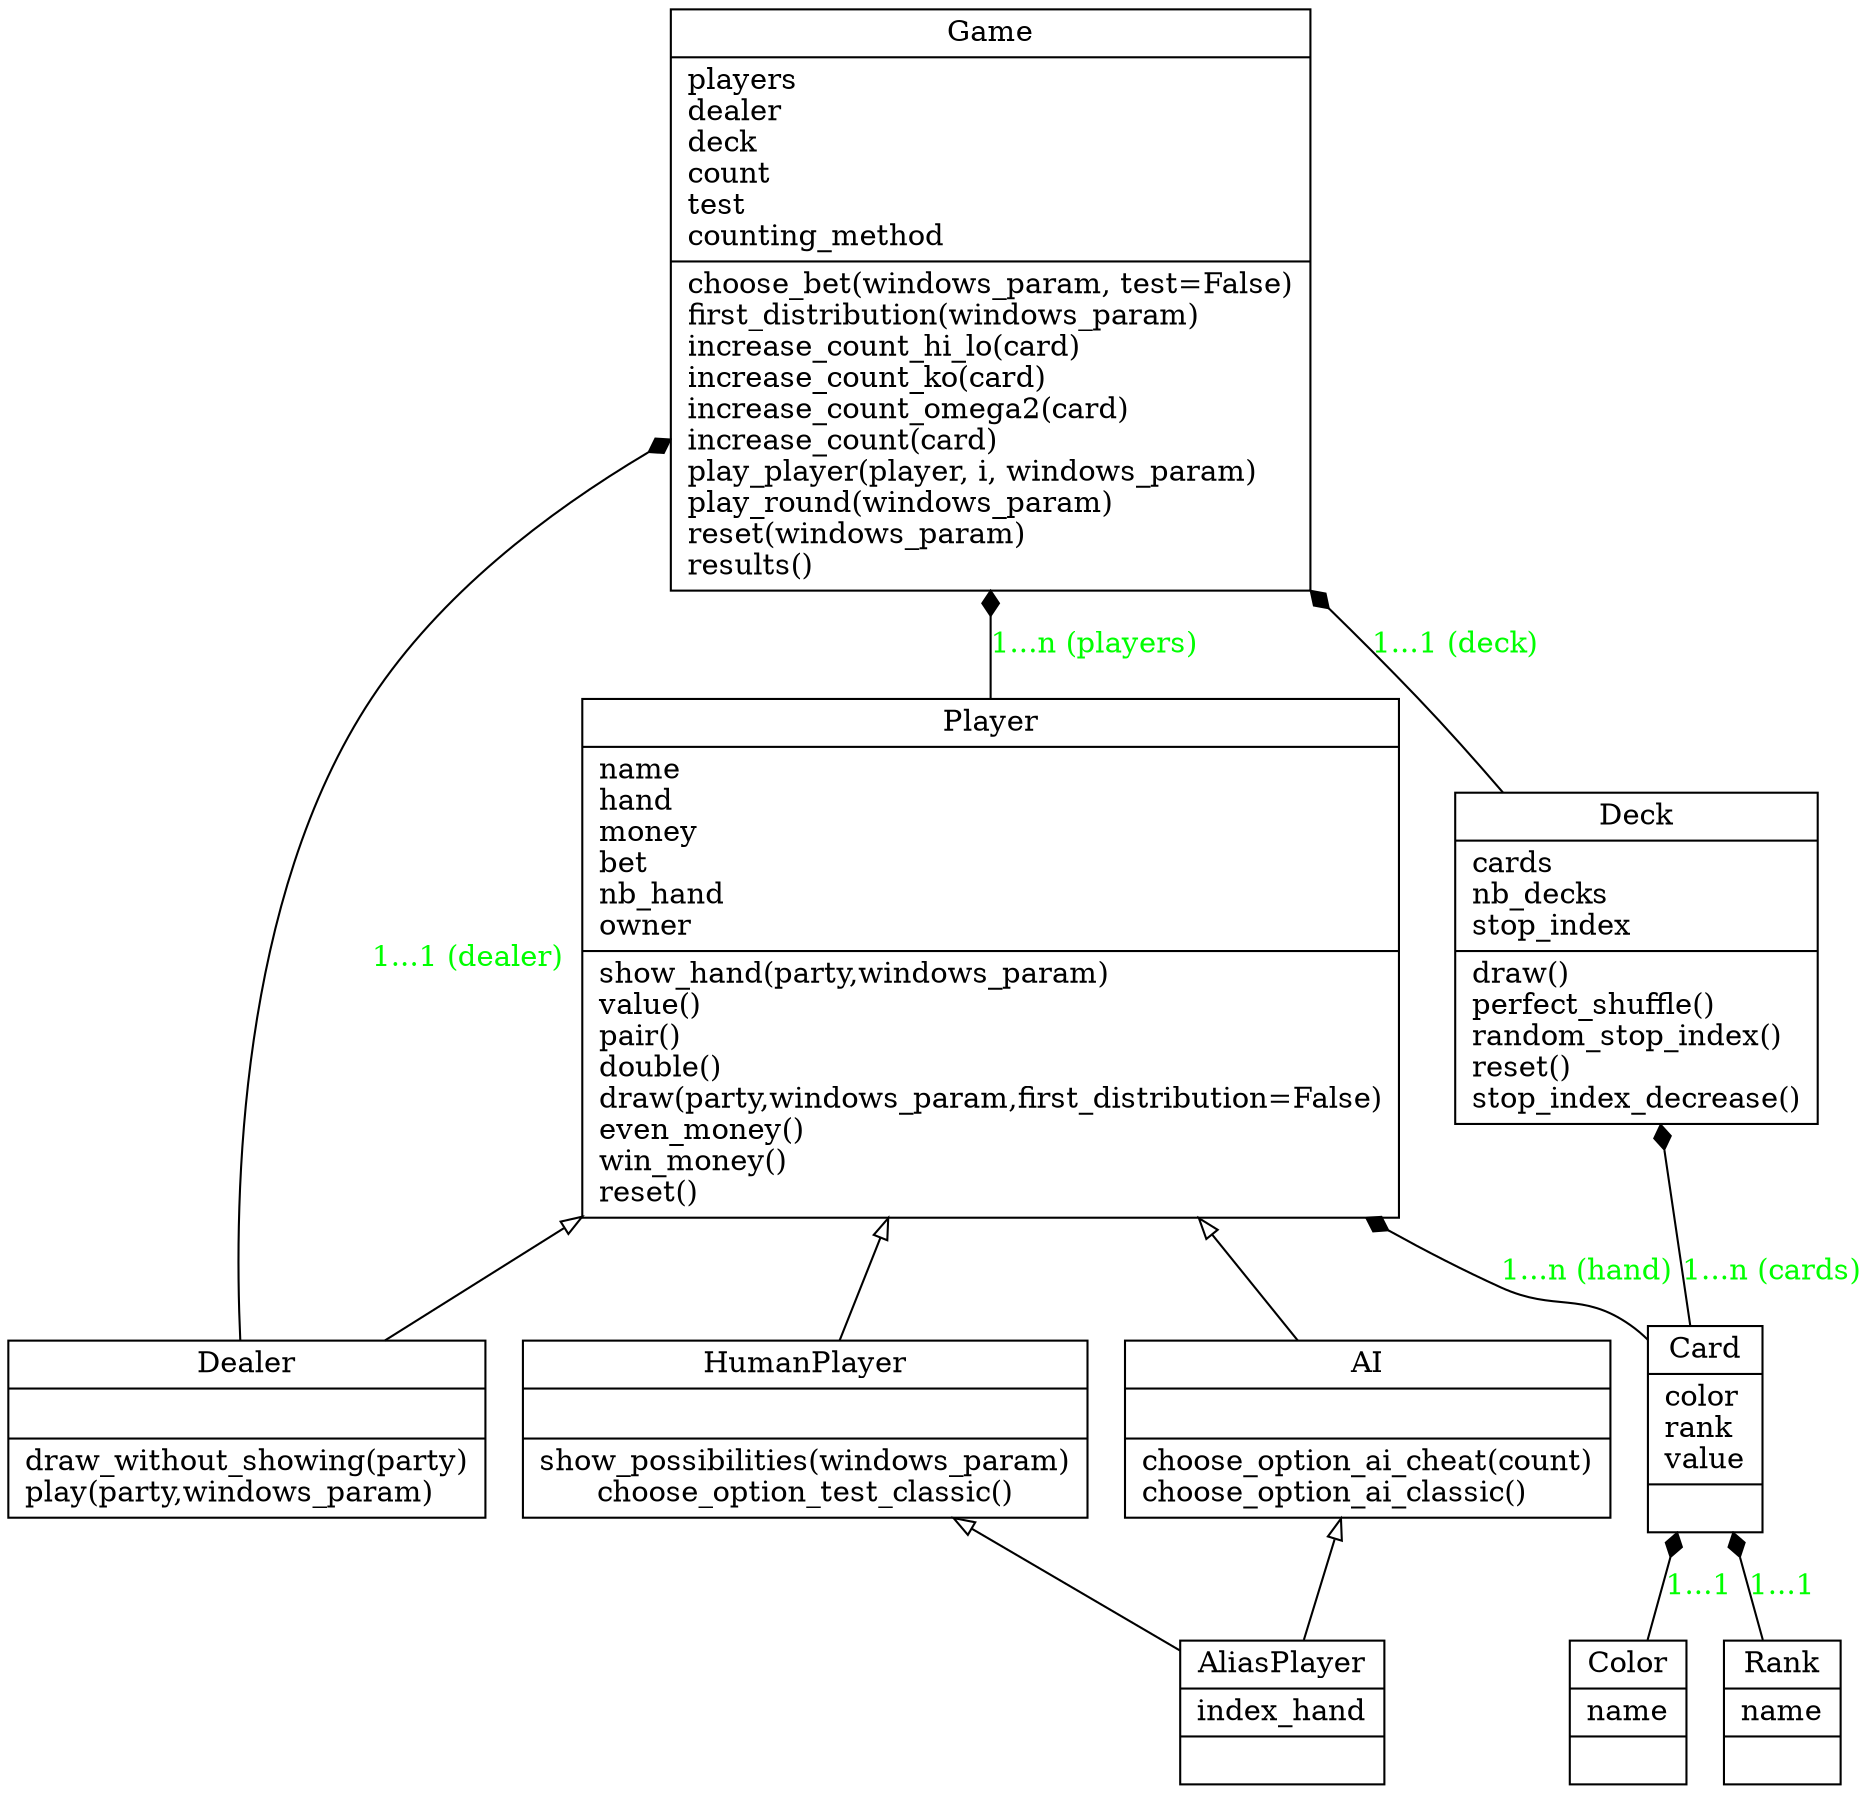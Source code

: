digraph "classes" {
charset="utf-8"
rankdir=BT
"0" [label="{Game|players\ldealer\ldeck\lcount\ltest\lcounting_method\l|choose_bet(windows_param, test=False)\lfirst_distribution(windows_param)\lincrease_count_hi_lo(card)\lincrease_count_ko(card)\lincrease_count_omega2(card)\lincrease_count(card)\lplay_player(player, i, windows_param)\lplay_round(windows_param)\lreset(windows_param)\lresults()\l}", shape="record"];

"1" [label="{Deck|cards\lnb_decks\lstop_index\l|draw()\lperfect_shuffle()\lrandom_stop_index()\lreset()\lstop_index_decrease()\l}", shape="record"];
"2" [label="{Card|color\lrank\lvalue\l|}", shape="record"];
"3" [label="{Color|name\l|}", shape="record"];
"4" [label="{Rank|name\l|}", shape="record"];

"5" [label="{Player|name\lhand\lmoney\lbet\lnb_hand\lowner\l|show_hand(party,windows_param)\lvalue()\lpair()\ldouble()\ldraw(party,windows_param,first_distribution=False)\leven_money()\lwin_money()\lreset()\l}", shape="record"];
"6" [label="{Dealer|\l|draw_without_showing(party)\lplay(party,windows_param)\l}", shape="record"];
"7" [label="{HumanPlayer|\l|show_possibilities(windows_param)\lchoose_option_test_classic()}", shape="record"];
"8" [label="{AI|\l|choose_option_ai_cheat(count)\lchoose_option_ai_classic()\l}", shape="record"];
"9" [label="{AliasPlayer|index_hand|}", shape="record"];




"8" -> "5" [arrowhead="empty", arrowtail="none"];
"6" -> "5" [arrowhead="empty", arrowtail="none"];
"7" -> "5" [arrowhead="empty", arrowtail="none"];

"9" -> "7" [arrowhead="empty", arrowtail="none"];
"9" -> "8" [arrowhead="empty", arrowtail="none"];

"6" -> "0" [arrowhead="diamond", arrowtail="none", fontcolor="green", label="1...1 (dealer)", style="solid"];
"5" -> "0" [arrowhead="diamond", arrowtail="none", fontcolor="green", label="1...n (players)", style="solid"];
"1" -> "0" [arrowhead="diamond", arrowtail="none", fontcolor="green", label="1...1 (deck)" , style="solid"];

"2" -> "1" [arrowhead="diamond", arrowtail="none", fontcolor="green", label="1...n (cards)", style="solid"];

"2" -> "5" [arrowhead="diamond", arrowtail="none", fontcolor="green", label="1...n (hand)", style="solid"];

"3" -> "2" [arrowhead="diamond", arrowtail="none", fontcolor="green", label="1...1", style="solid"];
"4" -> "2" [arrowhead="diamond", arrowtail="none", fontcolor="green", label="1...1", style="solid"];
}
